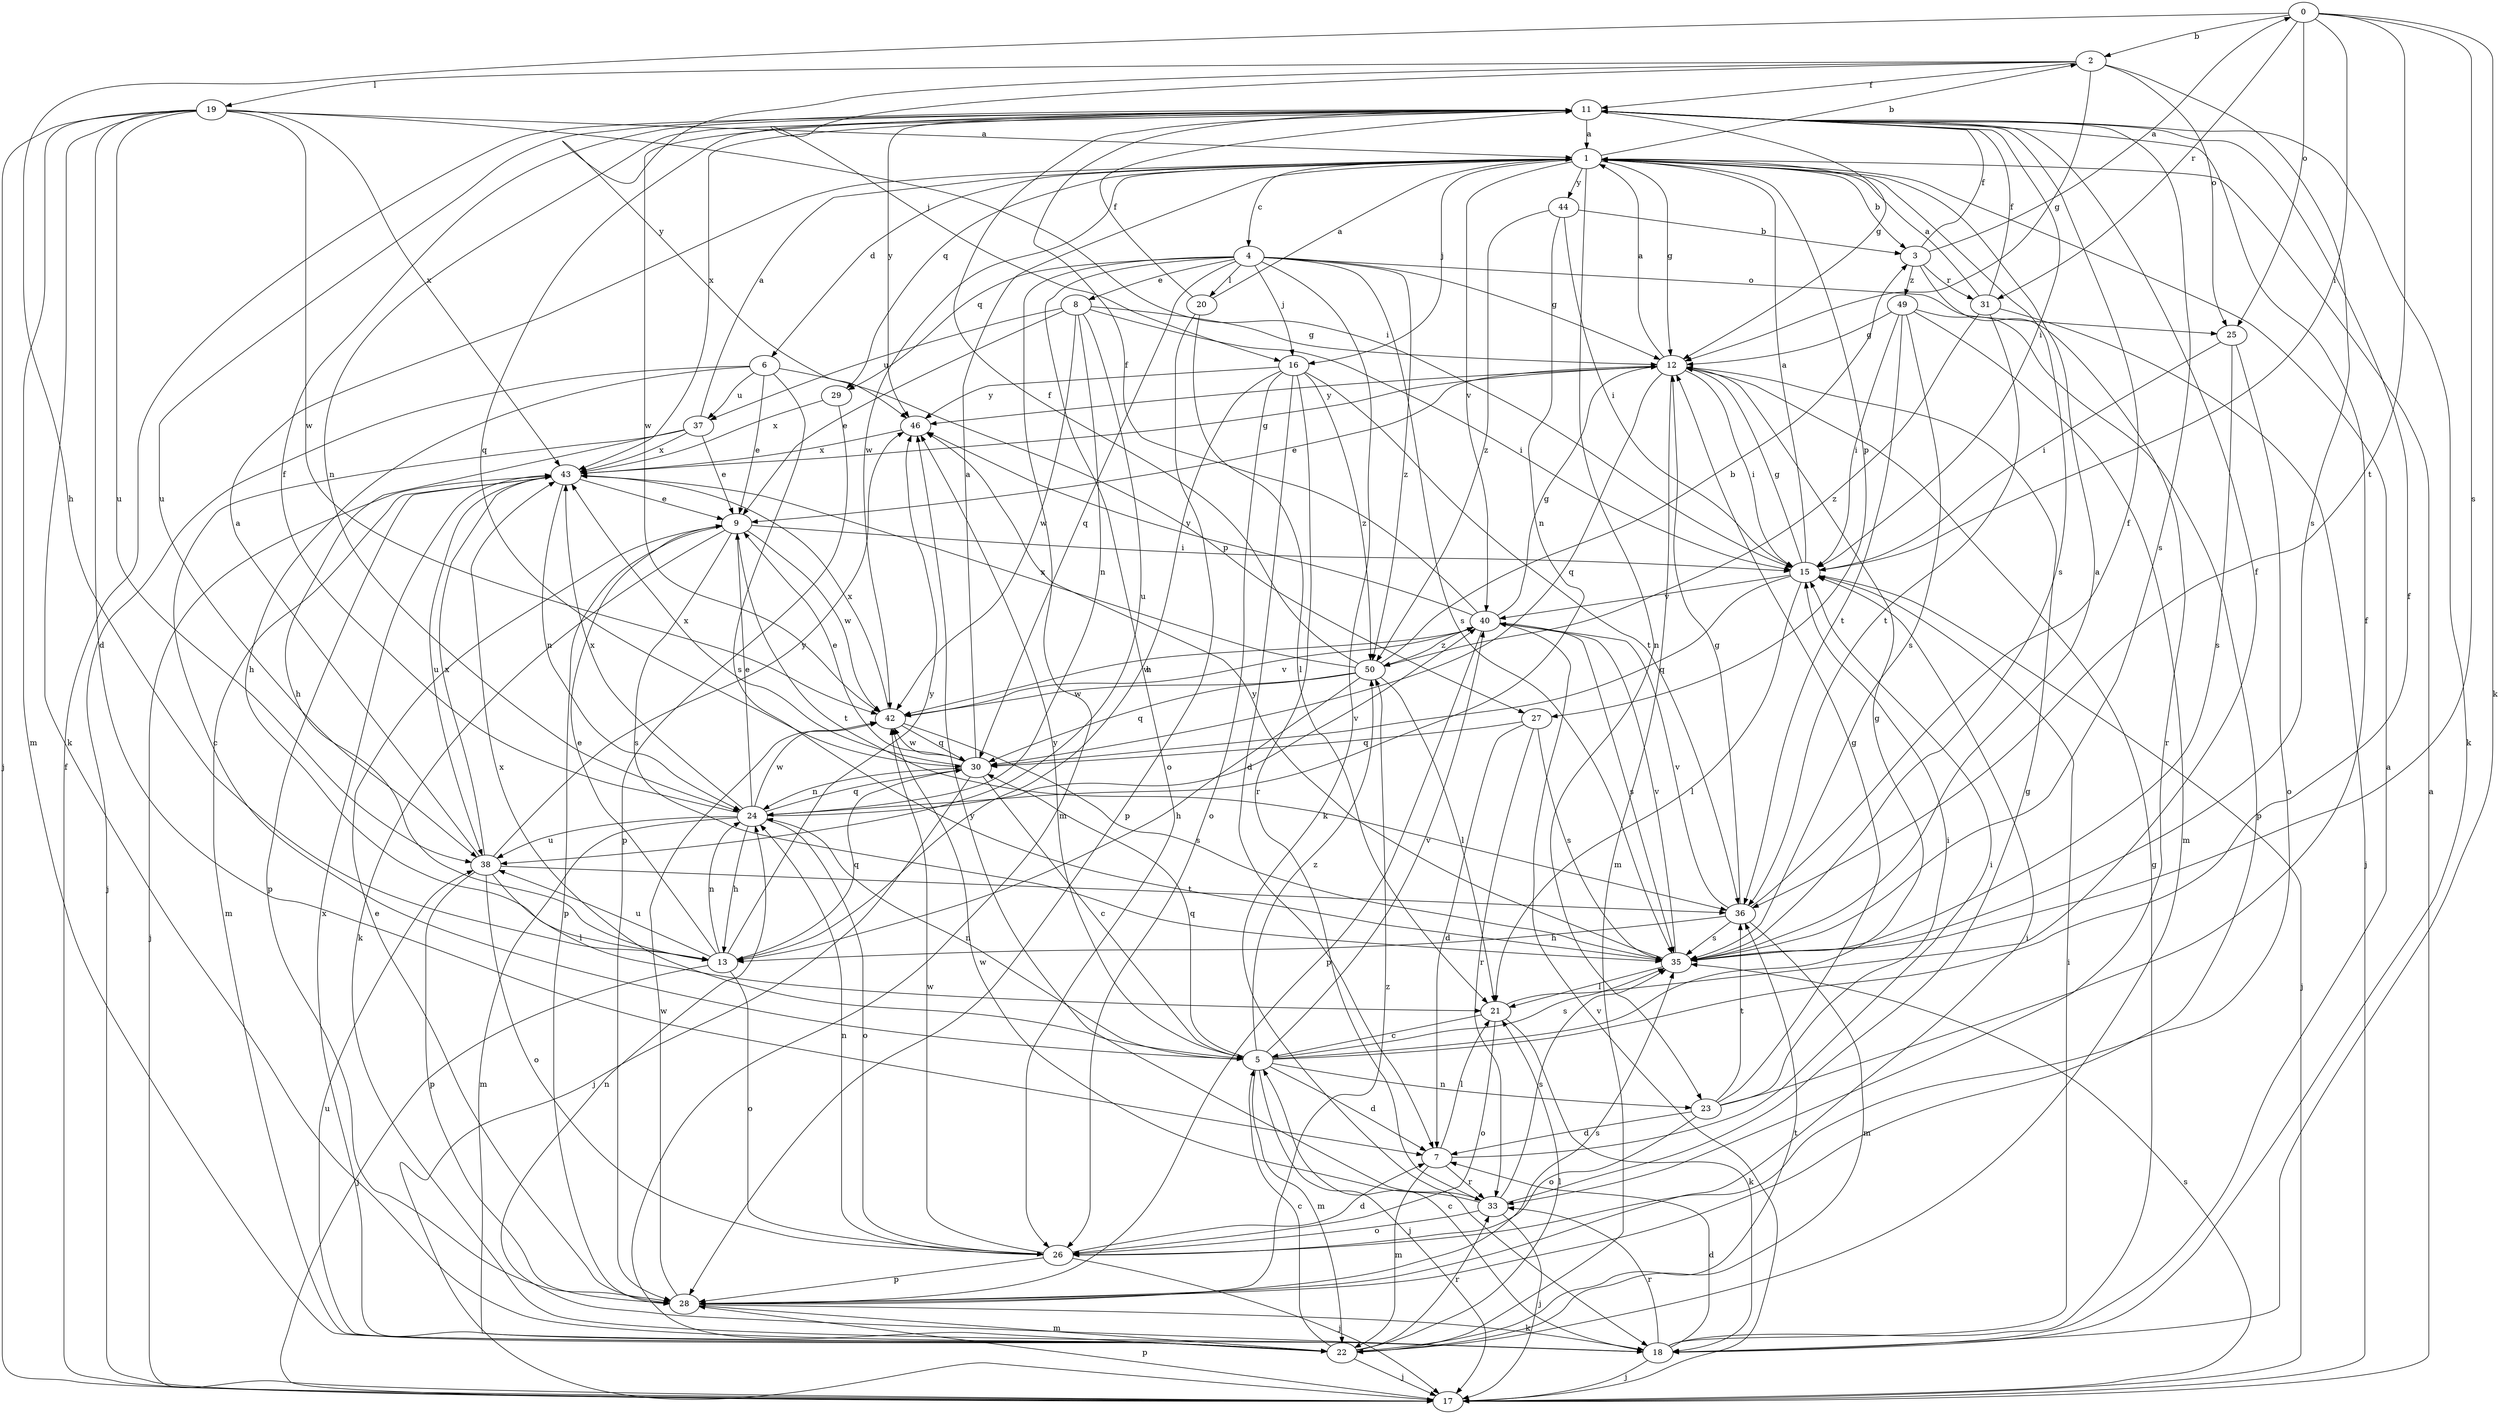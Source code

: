 strict digraph  {
0;
1;
2;
3;
4;
5;
6;
7;
8;
9;
11;
12;
13;
15;
16;
17;
18;
19;
20;
21;
22;
23;
24;
25;
26;
27;
28;
29;
30;
31;
33;
35;
36;
37;
38;
40;
42;
43;
44;
46;
49;
50;
0 -> 2  [label=b];
0 -> 13  [label=h];
0 -> 15  [label=i];
0 -> 18  [label=k];
0 -> 25  [label=o];
0 -> 31  [label=r];
0 -> 35  [label=s];
0 -> 36  [label=t];
1 -> 2  [label=b];
1 -> 3  [label=b];
1 -> 4  [label=c];
1 -> 6  [label=d];
1 -> 12  [label=g];
1 -> 16  [label=j];
1 -> 23  [label=n];
1 -> 27  [label=p];
1 -> 29  [label=q];
1 -> 35  [label=s];
1 -> 40  [label=v];
1 -> 42  [label=w];
1 -> 44  [label=y];
2 -> 11  [label=f];
2 -> 12  [label=g];
2 -> 16  [label=j];
2 -> 19  [label=l];
2 -> 25  [label=o];
2 -> 35  [label=s];
2 -> 46  [label=y];
3 -> 0  [label=a];
3 -> 11  [label=f];
3 -> 31  [label=r];
3 -> 33  [label=r];
3 -> 49  [label=z];
4 -> 8  [label=e];
4 -> 12  [label=g];
4 -> 16  [label=j];
4 -> 18  [label=k];
4 -> 20  [label=l];
4 -> 22  [label=m];
4 -> 25  [label=o];
4 -> 26  [label=o];
4 -> 29  [label=q];
4 -> 30  [label=q];
4 -> 35  [label=s];
4 -> 50  [label=z];
5 -> 7  [label=d];
5 -> 11  [label=f];
5 -> 12  [label=g];
5 -> 17  [label=j];
5 -> 22  [label=m];
5 -> 23  [label=n];
5 -> 24  [label=n];
5 -> 30  [label=q];
5 -> 35  [label=s];
5 -> 40  [label=v];
5 -> 43  [label=x];
5 -> 46  [label=y];
5 -> 50  [label=z];
6 -> 9  [label=e];
6 -> 13  [label=h];
6 -> 17  [label=j];
6 -> 27  [label=p];
6 -> 35  [label=s];
6 -> 37  [label=u];
7 -> 15  [label=i];
7 -> 21  [label=l];
7 -> 22  [label=m];
7 -> 33  [label=r];
8 -> 9  [label=e];
8 -> 12  [label=g];
8 -> 15  [label=i];
8 -> 24  [label=n];
8 -> 37  [label=u];
8 -> 38  [label=u];
8 -> 42  [label=w];
9 -> 15  [label=i];
9 -> 18  [label=k];
9 -> 28  [label=p];
9 -> 35  [label=s];
9 -> 36  [label=t];
9 -> 42  [label=w];
11 -> 1  [label=a];
11 -> 12  [label=g];
11 -> 15  [label=i];
11 -> 18  [label=k];
11 -> 24  [label=n];
11 -> 30  [label=q];
11 -> 35  [label=s];
11 -> 38  [label=u];
11 -> 42  [label=w];
11 -> 43  [label=x];
11 -> 46  [label=y];
12 -> 1  [label=a];
12 -> 9  [label=e];
12 -> 15  [label=i];
12 -> 22  [label=m];
12 -> 30  [label=q];
12 -> 46  [label=y];
13 -> 9  [label=e];
13 -> 17  [label=j];
13 -> 24  [label=n];
13 -> 26  [label=o];
13 -> 30  [label=q];
13 -> 38  [label=u];
13 -> 46  [label=y];
15 -> 1  [label=a];
15 -> 12  [label=g];
15 -> 17  [label=j];
15 -> 21  [label=l];
15 -> 30  [label=q];
15 -> 40  [label=v];
16 -> 7  [label=d];
16 -> 13  [label=h];
16 -> 26  [label=o];
16 -> 33  [label=r];
16 -> 36  [label=t];
16 -> 46  [label=y];
16 -> 50  [label=z];
17 -> 1  [label=a];
17 -> 11  [label=f];
17 -> 28  [label=p];
17 -> 35  [label=s];
17 -> 40  [label=v];
18 -> 1  [label=a];
18 -> 5  [label=c];
18 -> 7  [label=d];
18 -> 12  [label=g];
18 -> 15  [label=i];
18 -> 17  [label=j];
18 -> 24  [label=n];
18 -> 33  [label=r];
19 -> 1  [label=a];
19 -> 7  [label=d];
19 -> 15  [label=i];
19 -> 17  [label=j];
19 -> 18  [label=k];
19 -> 22  [label=m];
19 -> 38  [label=u];
19 -> 42  [label=w];
19 -> 43  [label=x];
20 -> 1  [label=a];
20 -> 11  [label=f];
20 -> 21  [label=l];
20 -> 28  [label=p];
21 -> 5  [label=c];
21 -> 11  [label=f];
21 -> 18  [label=k];
21 -> 26  [label=o];
22 -> 5  [label=c];
22 -> 17  [label=j];
22 -> 21  [label=l];
22 -> 33  [label=r];
22 -> 36  [label=t];
22 -> 38  [label=u];
22 -> 43  [label=x];
23 -> 7  [label=d];
23 -> 11  [label=f];
23 -> 12  [label=g];
23 -> 15  [label=i];
23 -> 26  [label=o];
23 -> 36  [label=t];
24 -> 9  [label=e];
24 -> 11  [label=f];
24 -> 13  [label=h];
24 -> 22  [label=m];
24 -> 26  [label=o];
24 -> 30  [label=q];
24 -> 38  [label=u];
24 -> 40  [label=v];
24 -> 42  [label=w];
24 -> 43  [label=x];
25 -> 15  [label=i];
25 -> 26  [label=o];
25 -> 35  [label=s];
26 -> 7  [label=d];
26 -> 17  [label=j];
26 -> 24  [label=n];
26 -> 28  [label=p];
26 -> 42  [label=w];
27 -> 7  [label=d];
27 -> 30  [label=q];
27 -> 33  [label=r];
27 -> 35  [label=s];
28 -> 9  [label=e];
28 -> 15  [label=i];
28 -> 18  [label=k];
28 -> 22  [label=m];
28 -> 35  [label=s];
28 -> 42  [label=w];
28 -> 50  [label=z];
29 -> 28  [label=p];
29 -> 43  [label=x];
30 -> 1  [label=a];
30 -> 5  [label=c];
30 -> 9  [label=e];
30 -> 17  [label=j];
30 -> 24  [label=n];
30 -> 42  [label=w];
30 -> 43  [label=x];
31 -> 1  [label=a];
31 -> 11  [label=f];
31 -> 17  [label=j];
31 -> 36  [label=t];
31 -> 50  [label=z];
33 -> 12  [label=g];
33 -> 17  [label=j];
33 -> 26  [label=o];
33 -> 35  [label=s];
33 -> 42  [label=w];
33 -> 46  [label=y];
35 -> 1  [label=a];
35 -> 21  [label=l];
35 -> 40  [label=v];
35 -> 46  [label=y];
36 -> 11  [label=f];
36 -> 12  [label=g];
36 -> 13  [label=h];
36 -> 22  [label=m];
36 -> 35  [label=s];
36 -> 40  [label=v];
37 -> 1  [label=a];
37 -> 5  [label=c];
37 -> 9  [label=e];
37 -> 13  [label=h];
37 -> 43  [label=x];
38 -> 1  [label=a];
38 -> 21  [label=l];
38 -> 26  [label=o];
38 -> 28  [label=p];
38 -> 36  [label=t];
38 -> 43  [label=x];
38 -> 46  [label=y];
40 -> 11  [label=f];
40 -> 12  [label=g];
40 -> 28  [label=p];
40 -> 35  [label=s];
40 -> 42  [label=w];
40 -> 46  [label=y];
40 -> 50  [label=z];
42 -> 30  [label=q];
42 -> 35  [label=s];
42 -> 40  [label=v];
42 -> 43  [label=x];
43 -> 9  [label=e];
43 -> 12  [label=g];
43 -> 17  [label=j];
43 -> 22  [label=m];
43 -> 24  [label=n];
43 -> 28  [label=p];
43 -> 38  [label=u];
44 -> 3  [label=b];
44 -> 15  [label=i];
44 -> 24  [label=n];
44 -> 50  [label=z];
46 -> 43  [label=x];
49 -> 12  [label=g];
49 -> 15  [label=i];
49 -> 22  [label=m];
49 -> 28  [label=p];
49 -> 35  [label=s];
49 -> 36  [label=t];
50 -> 3  [label=b];
50 -> 11  [label=f];
50 -> 13  [label=h];
50 -> 21  [label=l];
50 -> 30  [label=q];
50 -> 42  [label=w];
50 -> 43  [label=x];
}
